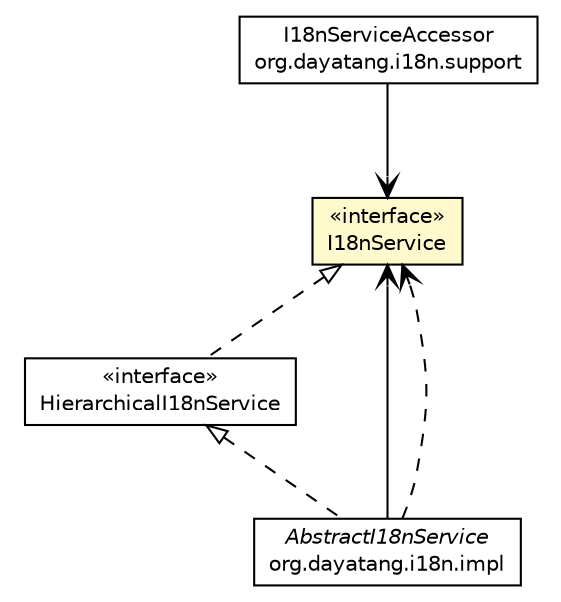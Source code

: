 #!/usr/local/bin/dot
#
# Class diagram 
# Generated by UMLGraph version R5_6_6-8-g8d7759 (http://www.umlgraph.org/)
#

digraph G {
	edge [fontname="Helvetica",fontsize=10,labelfontname="Helvetica",labelfontsize=10];
	node [fontname="Helvetica",fontsize=10,shape=plaintext];
	nodesep=0.25;
	ranksep=0.5;
	// org.dayatang.i18n.I18nService
	c61 [label=<<table title="org.dayatang.i18n.I18nService" border="0" cellborder="1" cellspacing="0" cellpadding="2" port="p" bgcolor="lemonChiffon" href="./I18nService.html">
		<tr><td><table border="0" cellspacing="0" cellpadding="1">
<tr><td align="center" balign="center"> &#171;interface&#187; </td></tr>
<tr><td align="center" balign="center"> I18nService </td></tr>
		</table></td></tr>
		</table>>, URL="./I18nService.html", fontname="Helvetica", fontcolor="black", fontsize=10.0];
	// org.dayatang.i18n.HierarchicalI18nService
	c62 [label=<<table title="org.dayatang.i18n.HierarchicalI18nService" border="0" cellborder="1" cellspacing="0" cellpadding="2" port="p" href="./HierarchicalI18nService.html">
		<tr><td><table border="0" cellspacing="0" cellpadding="1">
<tr><td align="center" balign="center"> &#171;interface&#187; </td></tr>
<tr><td align="center" balign="center"> HierarchicalI18nService </td></tr>
		</table></td></tr>
		</table>>, URL="./HierarchicalI18nService.html", fontname="Helvetica", fontcolor="black", fontsize=10.0];
	// org.dayatang.i18n.impl.AbstractI18nService
	c65 [label=<<table title="org.dayatang.i18n.impl.AbstractI18nService" border="0" cellborder="1" cellspacing="0" cellpadding="2" port="p" href="./impl/AbstractI18nService.html">
		<tr><td><table border="0" cellspacing="0" cellpadding="1">
<tr><td align="center" balign="center"><font face="Helvetica-Oblique"> AbstractI18nService </font></td></tr>
<tr><td align="center" balign="center"> org.dayatang.i18n.impl </td></tr>
		</table></td></tr>
		</table>>, URL="./impl/AbstractI18nService.html", fontname="Helvetica", fontcolor="black", fontsize=10.0];
	// org.dayatang.i18n.support.I18nServiceAccessor
	c66 [label=<<table title="org.dayatang.i18n.support.I18nServiceAccessor" border="0" cellborder="1" cellspacing="0" cellpadding="2" port="p" href="./support/I18nServiceAccessor.html">
		<tr><td><table border="0" cellspacing="0" cellpadding="1">
<tr><td align="center" balign="center"> I18nServiceAccessor </td></tr>
<tr><td align="center" balign="center"> org.dayatang.i18n.support </td></tr>
		</table></td></tr>
		</table>>, URL="./support/I18nServiceAccessor.html", fontname="Helvetica", fontcolor="black", fontsize=10.0];
	//org.dayatang.i18n.HierarchicalI18nService implements org.dayatang.i18n.I18nService
	c61:p -> c62:p [dir=back,arrowtail=empty,style=dashed];
	//org.dayatang.i18n.impl.AbstractI18nService implements org.dayatang.i18n.HierarchicalI18nService
	c62:p -> c65:p [dir=back,arrowtail=empty,style=dashed];
	// org.dayatang.i18n.impl.AbstractI18nService NAVASSOC org.dayatang.i18n.I18nService
	c65:p -> c61:p [taillabel="", label=" "headlabel="", fontname="Helvetica", fontcolor="black", fontsize=10.0, color="black", arrowhead=open];
	// org.dayatang.i18n.support.I18nServiceAccessor NAVASSOC org.dayatang.i18n.I18nService
	c66:p -> c61:p [taillabel="", label=" "headlabel="", fontname="Helvetica", fontcolor="black", fontsize=10.0, color="black", arrowhead=open];
	// org.dayatang.i18n.impl.AbstractI18nService DEPEND org.dayatang.i18n.I18nService
	c65:p -> c61:p [taillabel="", label=" "headlabel="", fontname="Helvetica", fontcolor="black", fontsize=10.0, color="black", arrowhead=open, style=dashed];
}

